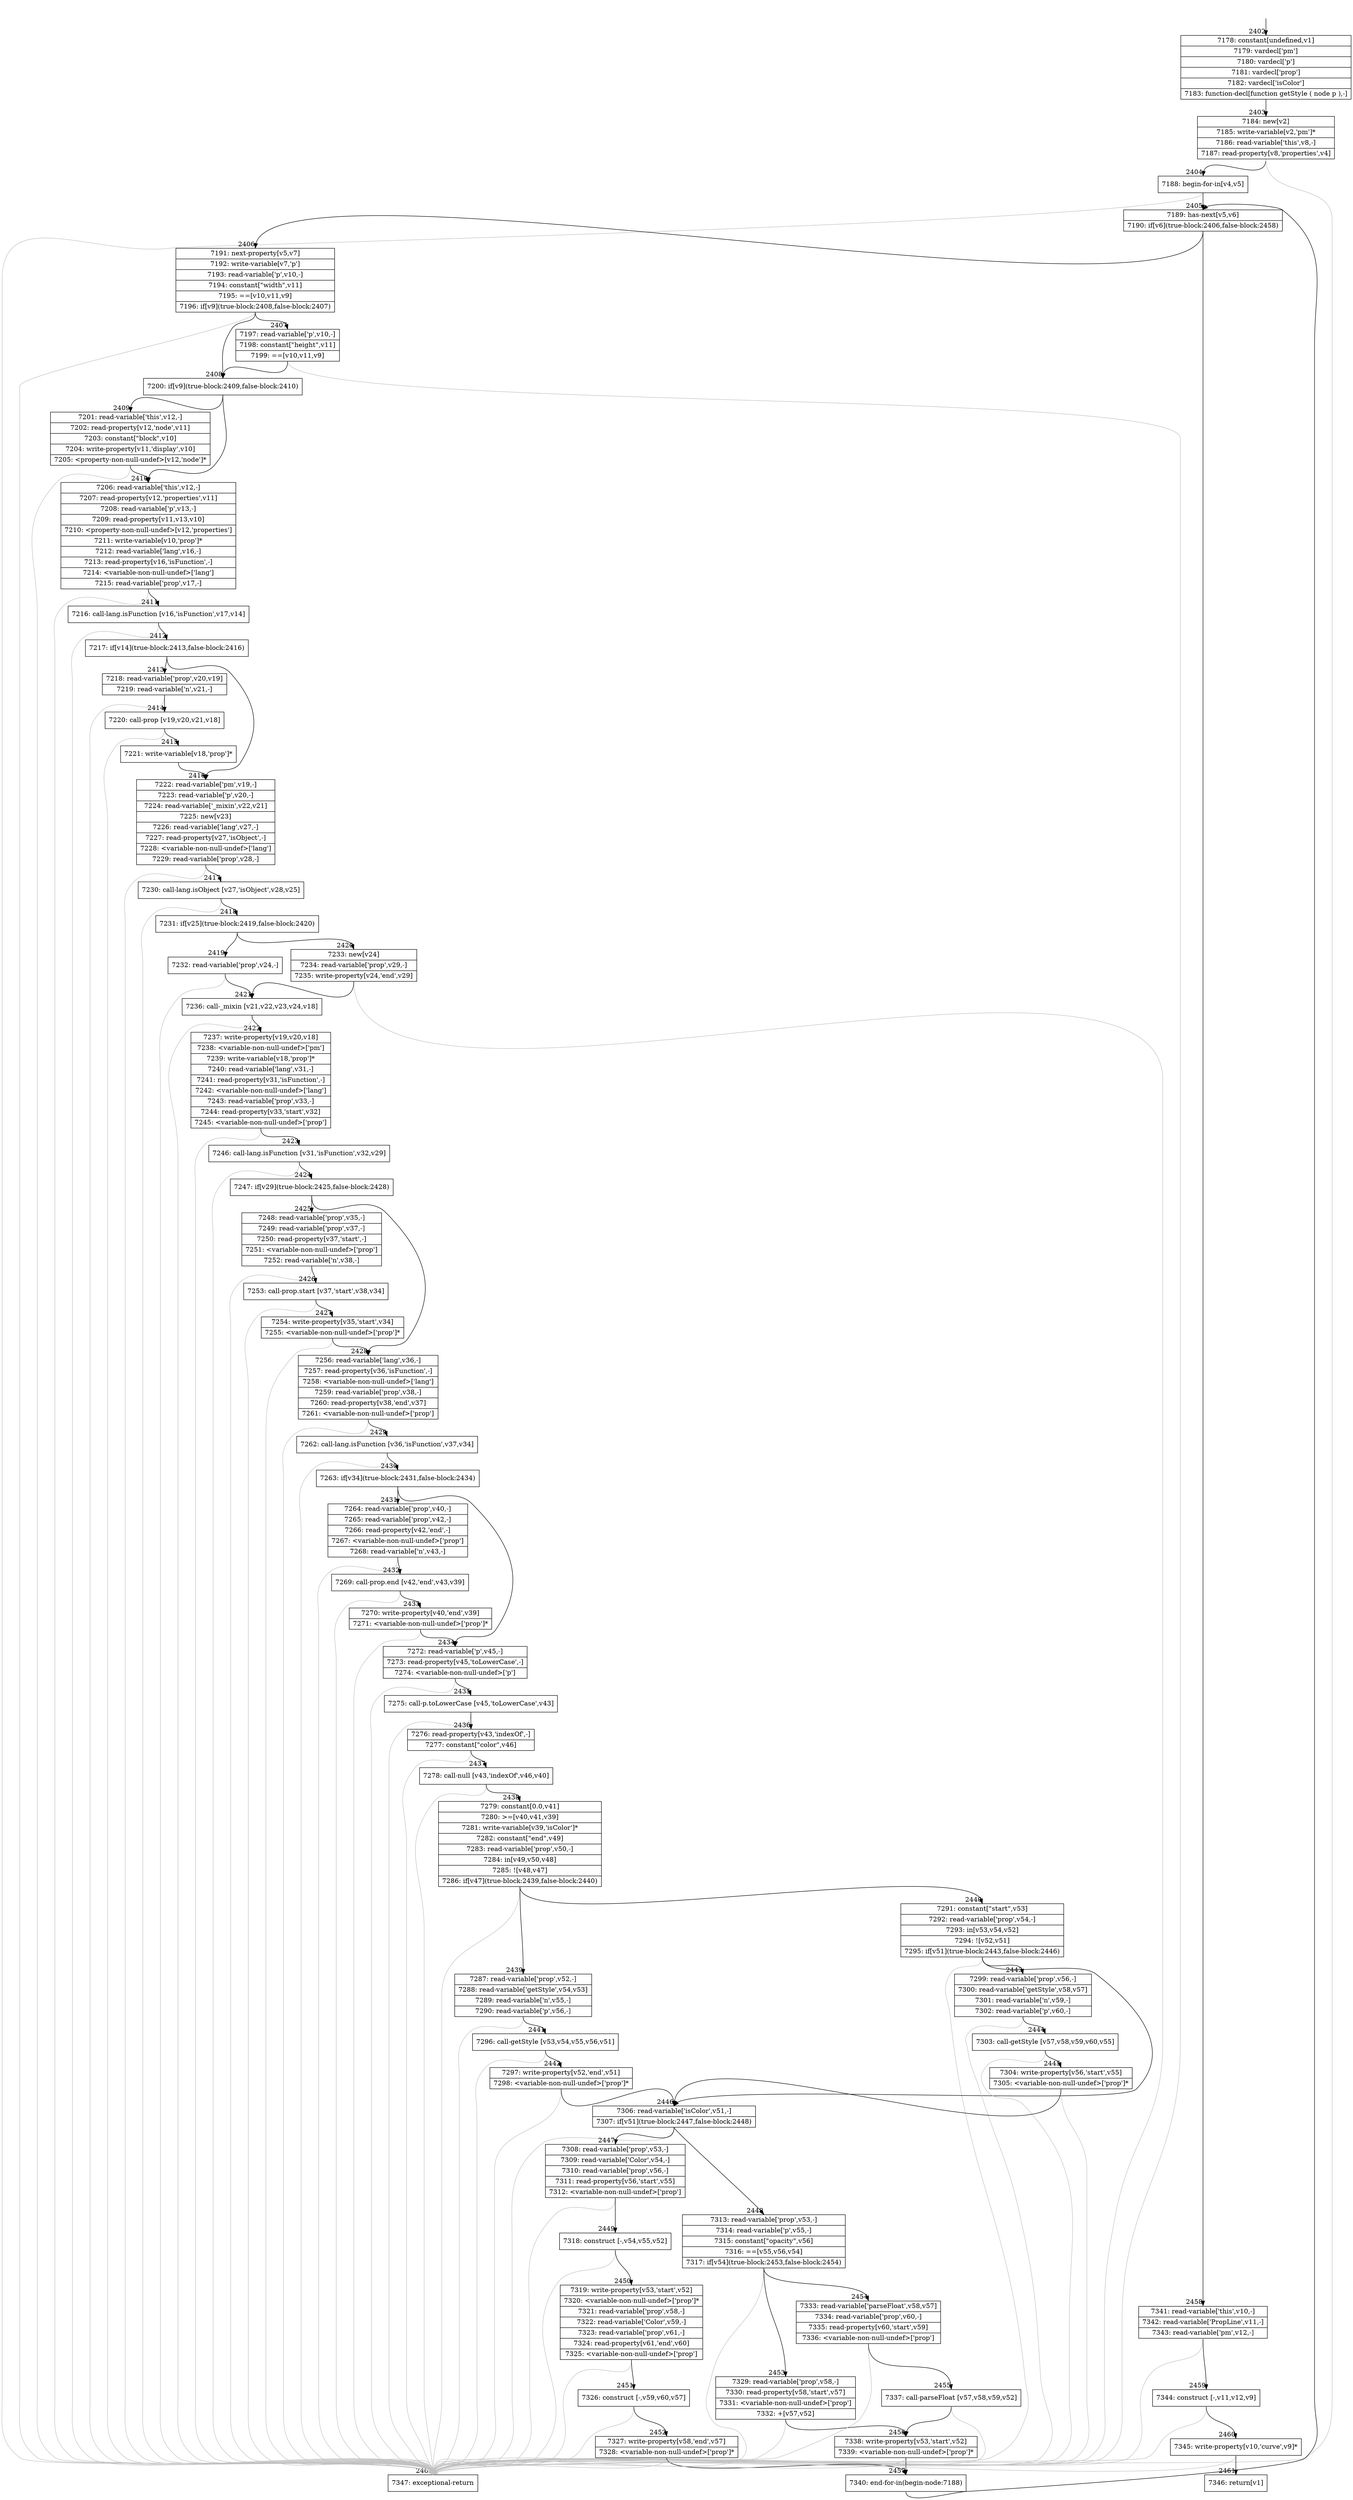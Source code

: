 digraph {
rankdir="TD"
BB_entry144[shape=none,label=""];
BB_entry144 -> BB2402 [tailport=s, headport=n, headlabel="    2402"]
BB2402 [shape=record label="{7178: constant[undefined,v1]|7179: vardecl['pm']|7180: vardecl['p']|7181: vardecl['prop']|7182: vardecl['isColor']|7183: function-decl[function getStyle ( node p ),-]}" ] 
BB2402 -> BB2403 [tailport=s, headport=n, headlabel="      2403"]
BB2403 [shape=record label="{7184: new[v2]|7185: write-variable[v2,'pm']*|7186: read-variable['this',v8,-]|7187: read-property[v8,'properties',v4]}" ] 
BB2403 -> BB2404 [tailport=s, headport=n, headlabel="      2404"]
BB2403 -> BB2462 [tailport=s, headport=n, color=gray, headlabel="      2462"]
BB2404 [shape=record label="{7188: begin-for-in[v4,v5]}" ] 
BB2404 -> BB2405 [tailport=s, headport=n, headlabel="      2405"]
BB2404 -> BB2462 [tailport=s, headport=n, color=gray]
BB2405 [shape=record label="{7189: has-next[v5,v6]|7190: if[v6](true-block:2406,false-block:2458)}" ] 
BB2405 -> BB2406 [tailport=s, headport=n, headlabel="      2406"]
BB2405 -> BB2458 [tailport=s, headport=n, headlabel="      2458"]
BB2406 [shape=record label="{7191: next-property[v5,v7]|7192: write-variable[v7,'p']|7193: read-variable['p',v10,-]|7194: constant[\"width\",v11]|7195: ==[v10,v11,v9]|7196: if[v9](true-block:2408,false-block:2407)}" ] 
BB2406 -> BB2408 [tailport=s, headport=n, headlabel="      2408"]
BB2406 -> BB2407 [tailport=s, headport=n, headlabel="      2407"]
BB2406 -> BB2462 [tailport=s, headport=n, color=gray]
BB2407 [shape=record label="{7197: read-variable['p',v10,-]|7198: constant[\"height\",v11]|7199: ==[v10,v11,v9]}" ] 
BB2407 -> BB2408 [tailport=s, headport=n]
BB2407 -> BB2462 [tailport=s, headport=n, color=gray]
BB2408 [shape=record label="{7200: if[v9](true-block:2409,false-block:2410)}" ] 
BB2408 -> BB2409 [tailport=s, headport=n, headlabel="      2409"]
BB2408 -> BB2410 [tailport=s, headport=n, headlabel="      2410"]
BB2409 [shape=record label="{7201: read-variable['this',v12,-]|7202: read-property[v12,'node',v11]|7203: constant[\"block\",v10]|7204: write-property[v11,'display',v10]|7205: \<property-non-null-undef\>[v12,'node']*}" ] 
BB2409 -> BB2410 [tailport=s, headport=n]
BB2409 -> BB2462 [tailport=s, headport=n, color=gray]
BB2410 [shape=record label="{7206: read-variable['this',v12,-]|7207: read-property[v12,'properties',v11]|7208: read-variable['p',v13,-]|7209: read-property[v11,v13,v10]|7210: \<property-non-null-undef\>[v12,'properties']|7211: write-variable[v10,'prop']*|7212: read-variable['lang',v16,-]|7213: read-property[v16,'isFunction',-]|7214: \<variable-non-null-undef\>['lang']|7215: read-variable['prop',v17,-]}" ] 
BB2410 -> BB2411 [tailport=s, headport=n, headlabel="      2411"]
BB2410 -> BB2462 [tailport=s, headport=n, color=gray]
BB2411 [shape=record label="{7216: call-lang.isFunction [v16,'isFunction',v17,v14]}" ] 
BB2411 -> BB2412 [tailport=s, headport=n, headlabel="      2412"]
BB2411 -> BB2462 [tailport=s, headport=n, color=gray]
BB2412 [shape=record label="{7217: if[v14](true-block:2413,false-block:2416)}" ] 
BB2412 -> BB2413 [tailport=s, headport=n, headlabel="      2413"]
BB2412 -> BB2416 [tailport=s, headport=n, headlabel="      2416"]
BB2413 [shape=record label="{7218: read-variable['prop',v20,v19]|7219: read-variable['n',v21,-]}" ] 
BB2413 -> BB2414 [tailport=s, headport=n, headlabel="      2414"]
BB2413 -> BB2462 [tailport=s, headport=n, color=gray]
BB2414 [shape=record label="{7220: call-prop [v19,v20,v21,v18]}" ] 
BB2414 -> BB2415 [tailport=s, headport=n, headlabel="      2415"]
BB2414 -> BB2462 [tailport=s, headport=n, color=gray]
BB2415 [shape=record label="{7221: write-variable[v18,'prop']*}" ] 
BB2415 -> BB2416 [tailport=s, headport=n]
BB2416 [shape=record label="{7222: read-variable['pm',v19,-]|7223: read-variable['p',v20,-]|7224: read-variable['_mixin',v22,v21]|7225: new[v23]|7226: read-variable['lang',v27,-]|7227: read-property[v27,'isObject',-]|7228: \<variable-non-null-undef\>['lang']|7229: read-variable['prop',v28,-]}" ] 
BB2416 -> BB2417 [tailport=s, headport=n, headlabel="      2417"]
BB2416 -> BB2462 [tailport=s, headport=n, color=gray]
BB2417 [shape=record label="{7230: call-lang.isObject [v27,'isObject',v28,v25]}" ] 
BB2417 -> BB2418 [tailport=s, headport=n, headlabel="      2418"]
BB2417 -> BB2462 [tailport=s, headport=n, color=gray]
BB2418 [shape=record label="{7231: if[v25](true-block:2419,false-block:2420)}" ] 
BB2418 -> BB2419 [tailport=s, headport=n, headlabel="      2419"]
BB2418 -> BB2420 [tailport=s, headport=n, headlabel="      2420"]
BB2419 [shape=record label="{7232: read-variable['prop',v24,-]}" ] 
BB2419 -> BB2421 [tailport=s, headport=n, headlabel="      2421"]
BB2419 -> BB2462 [tailport=s, headport=n, color=gray]
BB2420 [shape=record label="{7233: new[v24]|7234: read-variable['prop',v29,-]|7235: write-property[v24,'end',v29]}" ] 
BB2420 -> BB2421 [tailport=s, headport=n]
BB2420 -> BB2462 [tailport=s, headport=n, color=gray]
BB2421 [shape=record label="{7236: call-_mixin [v21,v22,v23,v24,v18]}" ] 
BB2421 -> BB2422 [tailport=s, headport=n, headlabel="      2422"]
BB2421 -> BB2462 [tailport=s, headport=n, color=gray]
BB2422 [shape=record label="{7237: write-property[v19,v20,v18]|7238: \<variable-non-null-undef\>['pm']|7239: write-variable[v18,'prop']*|7240: read-variable['lang',v31,-]|7241: read-property[v31,'isFunction',-]|7242: \<variable-non-null-undef\>['lang']|7243: read-variable['prop',v33,-]|7244: read-property[v33,'start',v32]|7245: \<variable-non-null-undef\>['prop']}" ] 
BB2422 -> BB2423 [tailport=s, headport=n, headlabel="      2423"]
BB2422 -> BB2462 [tailport=s, headport=n, color=gray]
BB2423 [shape=record label="{7246: call-lang.isFunction [v31,'isFunction',v32,v29]}" ] 
BB2423 -> BB2424 [tailport=s, headport=n, headlabel="      2424"]
BB2423 -> BB2462 [tailport=s, headport=n, color=gray]
BB2424 [shape=record label="{7247: if[v29](true-block:2425,false-block:2428)}" ] 
BB2424 -> BB2425 [tailport=s, headport=n, headlabel="      2425"]
BB2424 -> BB2428 [tailport=s, headport=n, headlabel="      2428"]
BB2425 [shape=record label="{7248: read-variable['prop',v35,-]|7249: read-variable['prop',v37,-]|7250: read-property[v37,'start',-]|7251: \<variable-non-null-undef\>['prop']|7252: read-variable['n',v38,-]}" ] 
BB2425 -> BB2426 [tailport=s, headport=n, headlabel="      2426"]
BB2425 -> BB2462 [tailport=s, headport=n, color=gray]
BB2426 [shape=record label="{7253: call-prop.start [v37,'start',v38,v34]}" ] 
BB2426 -> BB2427 [tailport=s, headport=n, headlabel="      2427"]
BB2426 -> BB2462 [tailport=s, headport=n, color=gray]
BB2427 [shape=record label="{7254: write-property[v35,'start',v34]|7255: \<variable-non-null-undef\>['prop']*}" ] 
BB2427 -> BB2428 [tailport=s, headport=n]
BB2427 -> BB2462 [tailport=s, headport=n, color=gray]
BB2428 [shape=record label="{7256: read-variable['lang',v36,-]|7257: read-property[v36,'isFunction',-]|7258: \<variable-non-null-undef\>['lang']|7259: read-variable['prop',v38,-]|7260: read-property[v38,'end',v37]|7261: \<variable-non-null-undef\>['prop']}" ] 
BB2428 -> BB2429 [tailport=s, headport=n, headlabel="      2429"]
BB2428 -> BB2462 [tailport=s, headport=n, color=gray]
BB2429 [shape=record label="{7262: call-lang.isFunction [v36,'isFunction',v37,v34]}" ] 
BB2429 -> BB2430 [tailport=s, headport=n, headlabel="      2430"]
BB2429 -> BB2462 [tailport=s, headport=n, color=gray]
BB2430 [shape=record label="{7263: if[v34](true-block:2431,false-block:2434)}" ] 
BB2430 -> BB2431 [tailport=s, headport=n, headlabel="      2431"]
BB2430 -> BB2434 [tailport=s, headport=n, headlabel="      2434"]
BB2431 [shape=record label="{7264: read-variable['prop',v40,-]|7265: read-variable['prop',v42,-]|7266: read-property[v42,'end',-]|7267: \<variable-non-null-undef\>['prop']|7268: read-variable['n',v43,-]}" ] 
BB2431 -> BB2432 [tailport=s, headport=n, headlabel="      2432"]
BB2431 -> BB2462 [tailport=s, headport=n, color=gray]
BB2432 [shape=record label="{7269: call-prop.end [v42,'end',v43,v39]}" ] 
BB2432 -> BB2433 [tailport=s, headport=n, headlabel="      2433"]
BB2432 -> BB2462 [tailport=s, headport=n, color=gray]
BB2433 [shape=record label="{7270: write-property[v40,'end',v39]|7271: \<variable-non-null-undef\>['prop']*}" ] 
BB2433 -> BB2434 [tailport=s, headport=n]
BB2433 -> BB2462 [tailport=s, headport=n, color=gray]
BB2434 [shape=record label="{7272: read-variable['p',v45,-]|7273: read-property[v45,'toLowerCase',-]|7274: \<variable-non-null-undef\>['p']}" ] 
BB2434 -> BB2435 [tailport=s, headport=n, headlabel="      2435"]
BB2434 -> BB2462 [tailport=s, headport=n, color=gray]
BB2435 [shape=record label="{7275: call-p.toLowerCase [v45,'toLowerCase',v43]}" ] 
BB2435 -> BB2436 [tailport=s, headport=n, headlabel="      2436"]
BB2435 -> BB2462 [tailport=s, headport=n, color=gray]
BB2436 [shape=record label="{7276: read-property[v43,'indexOf',-]|7277: constant[\"color\",v46]}" ] 
BB2436 -> BB2437 [tailport=s, headport=n, headlabel="      2437"]
BB2436 -> BB2462 [tailport=s, headport=n, color=gray]
BB2437 [shape=record label="{7278: call-null [v43,'indexOf',v46,v40]}" ] 
BB2437 -> BB2438 [tailport=s, headport=n, headlabel="      2438"]
BB2437 -> BB2462 [tailport=s, headport=n, color=gray]
BB2438 [shape=record label="{7279: constant[0.0,v41]|7280: \>=[v40,v41,v39]|7281: write-variable[v39,'isColor']*|7282: constant[\"end\",v49]|7283: read-variable['prop',v50,-]|7284: in[v49,v50,v48]|7285: ![v48,v47]|7286: if[v47](true-block:2439,false-block:2440)}" ] 
BB2438 -> BB2439 [tailport=s, headport=n, headlabel="      2439"]
BB2438 -> BB2440 [tailport=s, headport=n, headlabel="      2440"]
BB2438 -> BB2462 [tailport=s, headport=n, color=gray]
BB2439 [shape=record label="{7287: read-variable['prop',v52,-]|7288: read-variable['getStyle',v54,v53]|7289: read-variable['n',v55,-]|7290: read-variable['p',v56,-]}" ] 
BB2439 -> BB2441 [tailport=s, headport=n, headlabel="      2441"]
BB2439 -> BB2462 [tailport=s, headport=n, color=gray]
BB2440 [shape=record label="{7291: constant[\"start\",v53]|7292: read-variable['prop',v54,-]|7293: in[v53,v54,v52]|7294: ![v52,v51]|7295: if[v51](true-block:2443,false-block:2446)}" ] 
BB2440 -> BB2443 [tailport=s, headport=n, headlabel="      2443"]
BB2440 -> BB2446 [tailport=s, headport=n, headlabel="      2446"]
BB2440 -> BB2462 [tailport=s, headport=n, color=gray]
BB2441 [shape=record label="{7296: call-getStyle [v53,v54,v55,v56,v51]}" ] 
BB2441 -> BB2442 [tailport=s, headport=n, headlabel="      2442"]
BB2441 -> BB2462 [tailport=s, headport=n, color=gray]
BB2442 [shape=record label="{7297: write-property[v52,'end',v51]|7298: \<variable-non-null-undef\>['prop']*}" ] 
BB2442 -> BB2446 [tailport=s, headport=n]
BB2442 -> BB2462 [tailport=s, headport=n, color=gray]
BB2443 [shape=record label="{7299: read-variable['prop',v56,-]|7300: read-variable['getStyle',v58,v57]|7301: read-variable['n',v59,-]|7302: read-variable['p',v60,-]}" ] 
BB2443 -> BB2444 [tailport=s, headport=n, headlabel="      2444"]
BB2443 -> BB2462 [tailport=s, headport=n, color=gray]
BB2444 [shape=record label="{7303: call-getStyle [v57,v58,v59,v60,v55]}" ] 
BB2444 -> BB2445 [tailport=s, headport=n, headlabel="      2445"]
BB2444 -> BB2462 [tailport=s, headport=n, color=gray]
BB2445 [shape=record label="{7304: write-property[v56,'start',v55]|7305: \<variable-non-null-undef\>['prop']*}" ] 
BB2445 -> BB2446 [tailport=s, headport=n]
BB2445 -> BB2462 [tailport=s, headport=n, color=gray]
BB2446 [shape=record label="{7306: read-variable['isColor',v51,-]|7307: if[v51](true-block:2447,false-block:2448)}" ] 
BB2446 -> BB2447 [tailport=s, headport=n, headlabel="      2447"]
BB2446 -> BB2448 [tailport=s, headport=n, headlabel="      2448"]
BB2446 -> BB2462 [tailport=s, headport=n, color=gray]
BB2447 [shape=record label="{7308: read-variable['prop',v53,-]|7309: read-variable['Color',v54,-]|7310: read-variable['prop',v56,-]|7311: read-property[v56,'start',v55]|7312: \<variable-non-null-undef\>['prop']}" ] 
BB2447 -> BB2449 [tailport=s, headport=n, headlabel="      2449"]
BB2447 -> BB2462 [tailport=s, headport=n, color=gray]
BB2448 [shape=record label="{7313: read-variable['prop',v53,-]|7314: read-variable['p',v55,-]|7315: constant[\"opacity\",v56]|7316: ==[v55,v56,v54]|7317: if[v54](true-block:2453,false-block:2454)}" ] 
BB2448 -> BB2453 [tailport=s, headport=n, headlabel="      2453"]
BB2448 -> BB2454 [tailport=s, headport=n, headlabel="      2454"]
BB2448 -> BB2462 [tailport=s, headport=n, color=gray]
BB2449 [shape=record label="{7318: construct [-,v54,v55,v52]}" ] 
BB2449 -> BB2450 [tailport=s, headport=n, headlabel="      2450"]
BB2449 -> BB2462 [tailport=s, headport=n, color=gray]
BB2450 [shape=record label="{7319: write-property[v53,'start',v52]|7320: \<variable-non-null-undef\>['prop']*|7321: read-variable['prop',v58,-]|7322: read-variable['Color',v59,-]|7323: read-variable['prop',v61,-]|7324: read-property[v61,'end',v60]|7325: \<variable-non-null-undef\>['prop']}" ] 
BB2450 -> BB2451 [tailport=s, headport=n, headlabel="      2451"]
BB2450 -> BB2462 [tailport=s, headport=n, color=gray]
BB2451 [shape=record label="{7326: construct [-,v59,v60,v57]}" ] 
BB2451 -> BB2452 [tailport=s, headport=n, headlabel="      2452"]
BB2451 -> BB2462 [tailport=s, headport=n, color=gray]
BB2452 [shape=record label="{7327: write-property[v58,'end',v57]|7328: \<variable-non-null-undef\>['prop']*}" ] 
BB2452 -> BB2457 [tailport=s, headport=n, headlabel="      2457"]
BB2452 -> BB2462 [tailport=s, headport=n, color=gray]
BB2453 [shape=record label="{7329: read-variable['prop',v58,-]|7330: read-property[v58,'start',v57]|7331: \<variable-non-null-undef\>['prop']|7332: +[v57,v52]}" ] 
BB2453 -> BB2456 [tailport=s, headport=n, headlabel="      2456"]
BB2453 -> BB2462 [tailport=s, headport=n, color=gray]
BB2454 [shape=record label="{7333: read-variable['parseFloat',v58,v57]|7334: read-variable['prop',v60,-]|7335: read-property[v60,'start',v59]|7336: \<variable-non-null-undef\>['prop']}" ] 
BB2454 -> BB2455 [tailport=s, headport=n, headlabel="      2455"]
BB2454 -> BB2462 [tailport=s, headport=n, color=gray]
BB2455 [shape=record label="{7337: call-parseFloat [v57,v58,v59,v52]}" ] 
BB2455 -> BB2456 [tailport=s, headport=n]
BB2455 -> BB2462 [tailport=s, headport=n, color=gray]
BB2456 [shape=record label="{7338: write-property[v53,'start',v52]|7339: \<variable-non-null-undef\>['prop']*}" ] 
BB2456 -> BB2457 [tailport=s, headport=n]
BB2456 -> BB2462 [tailport=s, headport=n, color=gray]
BB2457 [shape=record label="{7340: end-for-in(begin-node:7188)}" ] 
BB2457 -> BB2405 [tailport=s, headport=n]
BB2458 [shape=record label="{7341: read-variable['this',v10,-]|7342: read-variable['PropLine',v11,-]|7343: read-variable['pm',v12,-]}" ] 
BB2458 -> BB2459 [tailport=s, headport=n, headlabel="      2459"]
BB2458 -> BB2462 [tailport=s, headport=n, color=gray]
BB2459 [shape=record label="{7344: construct [-,v11,v12,v9]}" ] 
BB2459 -> BB2460 [tailport=s, headport=n, headlabel="      2460"]
BB2459 -> BB2462 [tailport=s, headport=n, color=gray]
BB2460 [shape=record label="{7345: write-property[v10,'curve',v9]*}" ] 
BB2460 -> BB2461 [tailport=s, headport=n, headlabel="      2461"]
BB2460 -> BB2462 [tailport=s, headport=n, color=gray]
BB2461 [shape=record label="{7346: return[v1]}" ] 
BB2462 [shape=record label="{7347: exceptional-return}" ] 
//#$~ 2641
}
